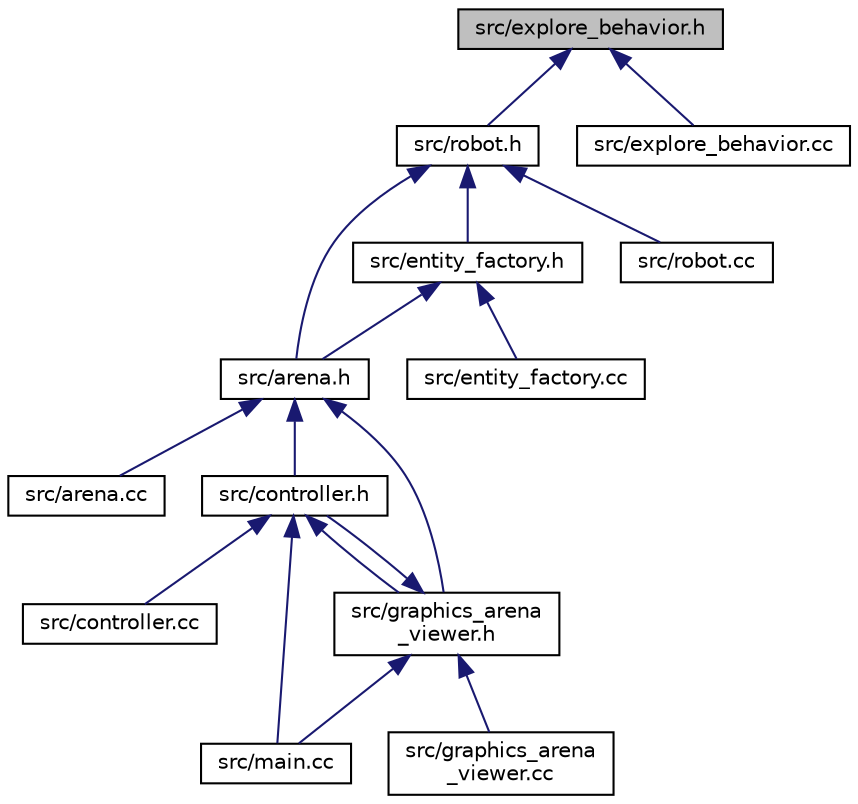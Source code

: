 digraph "src/explore_behavior.h"
{
  edge [fontname="Helvetica",fontsize="10",labelfontname="Helvetica",labelfontsize="10"];
  node [fontname="Helvetica",fontsize="10",shape=record];
  Node1 [label="src/explore_behavior.h",height=0.2,width=0.4,color="black", fillcolor="grey75", style="filled", fontcolor="black"];
  Node1 -> Node2 [dir="back",color="midnightblue",fontsize="10",style="solid"];
  Node2 [label="src/robot.h",height=0.2,width=0.4,color="black", fillcolor="white", style="filled",URL="$robot_8h.html"];
  Node2 -> Node3 [dir="back",color="midnightblue",fontsize="10",style="solid"];
  Node3 [label="src/entity_factory.h",height=0.2,width=0.4,color="black", fillcolor="white", style="filled",URL="$entity__factory_8h.html"];
  Node3 -> Node4 [dir="back",color="midnightblue",fontsize="10",style="solid"];
  Node4 [label="src/arena.h",height=0.2,width=0.4,color="black", fillcolor="white", style="filled",URL="$arena_8h.html"];
  Node4 -> Node5 [dir="back",color="midnightblue",fontsize="10",style="solid"];
  Node5 [label="src/arena.cc",height=0.2,width=0.4,color="black", fillcolor="white", style="filled",URL="$arena_8cc.html"];
  Node4 -> Node6 [dir="back",color="midnightblue",fontsize="10",style="solid"];
  Node6 [label="src/controller.h",height=0.2,width=0.4,color="black", fillcolor="white", style="filled",URL="$controller_8h.html"];
  Node6 -> Node7 [dir="back",color="midnightblue",fontsize="10",style="solid"];
  Node7 [label="src/controller.cc",height=0.2,width=0.4,color="black", fillcolor="white", style="filled",URL="$controller_8cc.html"];
  Node6 -> Node8 [dir="back",color="midnightblue",fontsize="10",style="solid"];
  Node8 [label="src/graphics_arena\l_viewer.h",height=0.2,width=0.4,color="black", fillcolor="white", style="filled",URL="$graphics__arena__viewer_8h.html"];
  Node8 -> Node6 [dir="back",color="midnightblue",fontsize="10",style="solid"];
  Node8 -> Node9 [dir="back",color="midnightblue",fontsize="10",style="solid"];
  Node9 [label="src/graphics_arena\l_viewer.cc",height=0.2,width=0.4,color="black", fillcolor="white", style="filled",URL="$graphics__arena__viewer_8cc.html"];
  Node8 -> Node10 [dir="back",color="midnightblue",fontsize="10",style="solid"];
  Node10 [label="src/main.cc",height=0.2,width=0.4,color="black", fillcolor="white", style="filled",URL="$main_8cc.html"];
  Node6 -> Node10 [dir="back",color="midnightblue",fontsize="10",style="solid"];
  Node4 -> Node8 [dir="back",color="midnightblue",fontsize="10",style="solid"];
  Node3 -> Node11 [dir="back",color="midnightblue",fontsize="10",style="solid"];
  Node11 [label="src/entity_factory.cc",height=0.2,width=0.4,color="black", fillcolor="white", style="filled",URL="$entity__factory_8cc.html"];
  Node2 -> Node4 [dir="back",color="midnightblue",fontsize="10",style="solid"];
  Node2 -> Node12 [dir="back",color="midnightblue",fontsize="10",style="solid"];
  Node12 [label="src/robot.cc",height=0.2,width=0.4,color="black", fillcolor="white", style="filled",URL="$robot_8cc.html"];
  Node1 -> Node13 [dir="back",color="midnightblue",fontsize="10",style="solid"];
  Node13 [label="src/explore_behavior.cc",height=0.2,width=0.4,color="black", fillcolor="white", style="filled",URL="$explore__behavior_8cc.html"];
}
